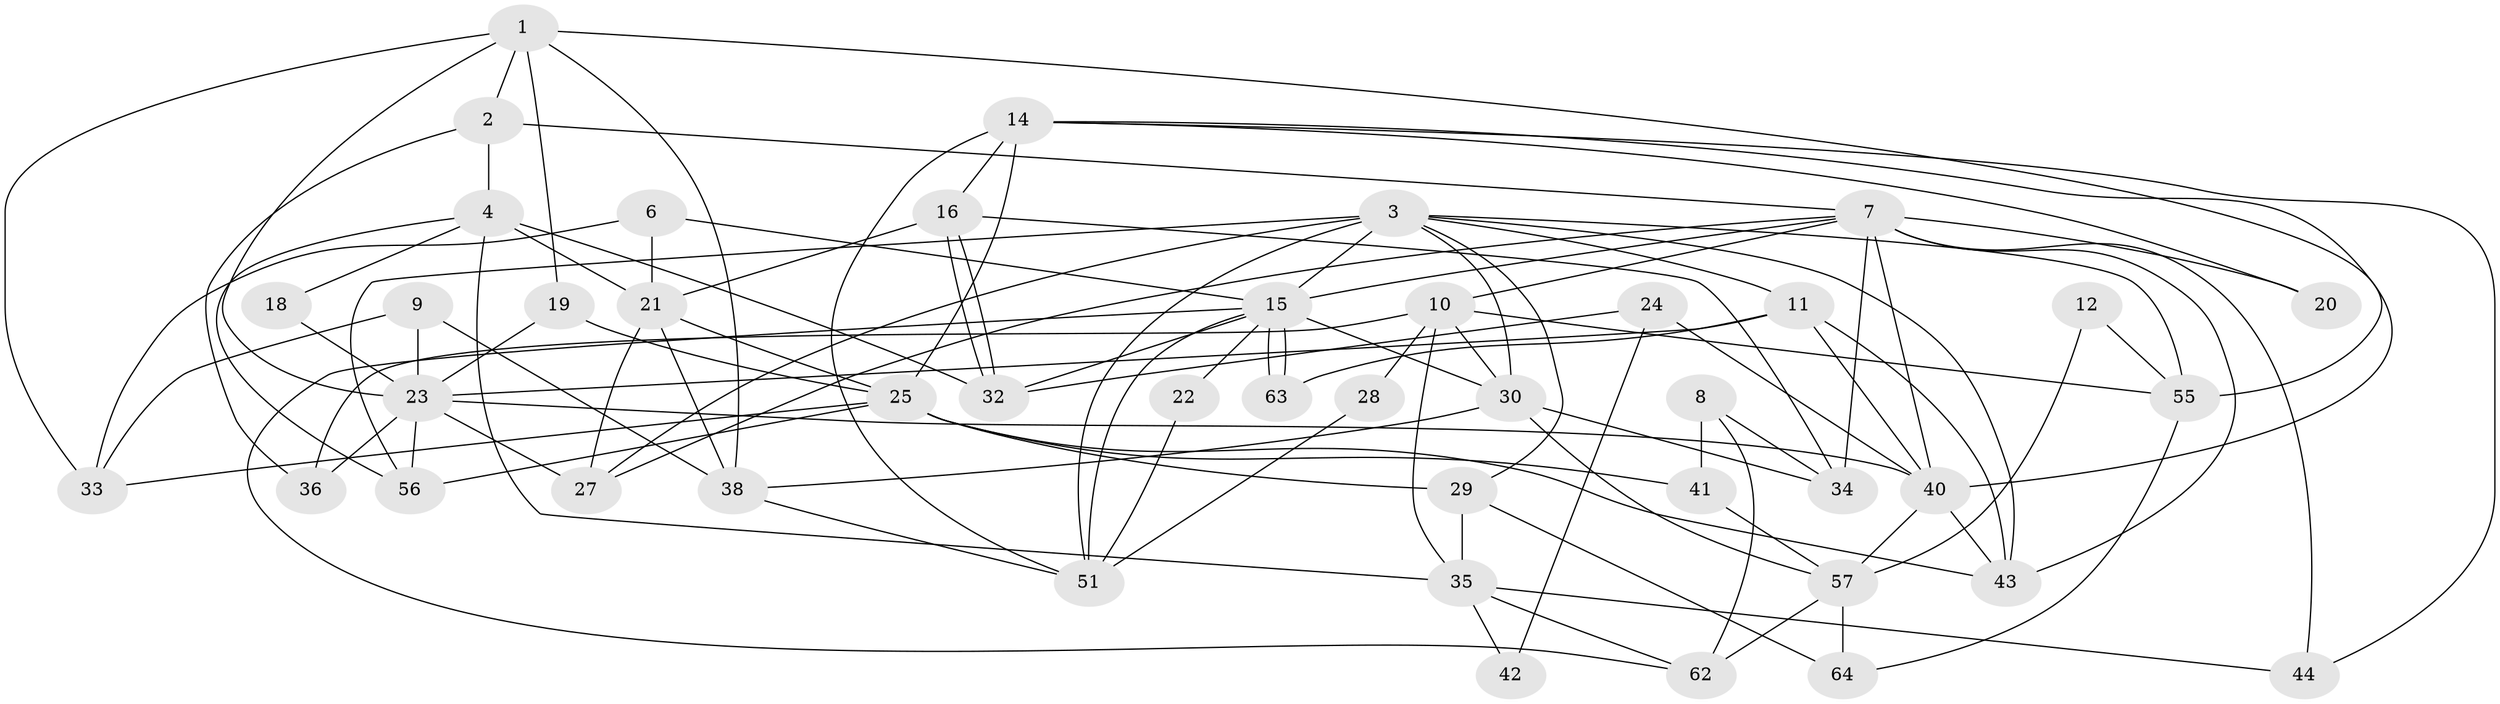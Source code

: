 // Generated by graph-tools (version 1.1) at 2025/24/03/03/25 07:24:04]
// undirected, 44 vertices, 103 edges
graph export_dot {
graph [start="1"]
  node [color=gray90,style=filled];
  1 [super="+58"];
  2 [super="+17"];
  3 [super="+49"];
  4 [super="+5"];
  6 [super="+37"];
  7 [super="+13"];
  8;
  9;
  10 [super="+52"];
  11;
  12;
  14 [super="+39"];
  15 [super="+26"];
  16 [super="+31"];
  18;
  19;
  20;
  21 [super="+59"];
  22;
  23 [super="+47"];
  24;
  25 [super="+50"];
  27 [super="+61"];
  28;
  29;
  30 [super="+54"];
  32;
  33;
  34 [super="+46"];
  35;
  36;
  38 [super="+45"];
  40 [super="+48"];
  41;
  42;
  43;
  44;
  51 [super="+53"];
  55;
  56;
  57 [super="+60"];
  62;
  63;
  64;
  1 -- 33;
  1 -- 19;
  1 -- 23;
  1 -- 2;
  1 -- 38;
  1 -- 55;
  2 -- 36;
  2 -- 7;
  2 -- 4;
  3 -- 15 [weight=2];
  3 -- 29;
  3 -- 11;
  3 -- 55;
  3 -- 51;
  3 -- 56;
  3 -- 43;
  3 -- 30;
  3 -- 27;
  4 -- 56;
  4 -- 35;
  4 -- 21;
  4 -- 32;
  4 -- 18;
  6 -- 15;
  6 -- 21;
  6 -- 33;
  7 -- 15;
  7 -- 10;
  7 -- 40;
  7 -- 20;
  7 -- 43;
  7 -- 44;
  7 -- 27;
  7 -- 34;
  8 -- 62;
  8 -- 41;
  8 -- 34;
  9 -- 38;
  9 -- 23;
  9 -- 33;
  10 -- 55;
  10 -- 35;
  10 -- 36;
  10 -- 28;
  10 -- 30;
  11 -- 43;
  11 -- 23;
  11 -- 40;
  11 -- 63;
  12 -- 57;
  12 -- 55;
  14 -- 16 [weight=2];
  14 -- 51;
  14 -- 20;
  14 -- 40;
  14 -- 25;
  14 -- 44;
  15 -- 63;
  15 -- 63;
  15 -- 51;
  15 -- 62;
  15 -- 32;
  15 -- 22;
  15 -- 30;
  16 -- 32;
  16 -- 32;
  16 -- 21;
  16 -- 34;
  18 -- 23;
  19 -- 25;
  19 -- 23;
  21 -- 27 [weight=2];
  21 -- 38;
  21 -- 25;
  22 -- 51;
  23 -- 36 [weight=2];
  23 -- 56;
  23 -- 40;
  23 -- 27;
  24 -- 32;
  24 -- 40;
  24 -- 42;
  25 -- 56;
  25 -- 33;
  25 -- 41;
  25 -- 43;
  25 -- 29;
  28 -- 51;
  29 -- 35;
  29 -- 64;
  30 -- 38;
  30 -- 57;
  30 -- 34;
  35 -- 42;
  35 -- 44;
  35 -- 62;
  38 -- 51;
  40 -- 57;
  40 -- 43;
  41 -- 57 [weight=2];
  55 -- 64;
  57 -- 64;
  57 -- 62;
}
